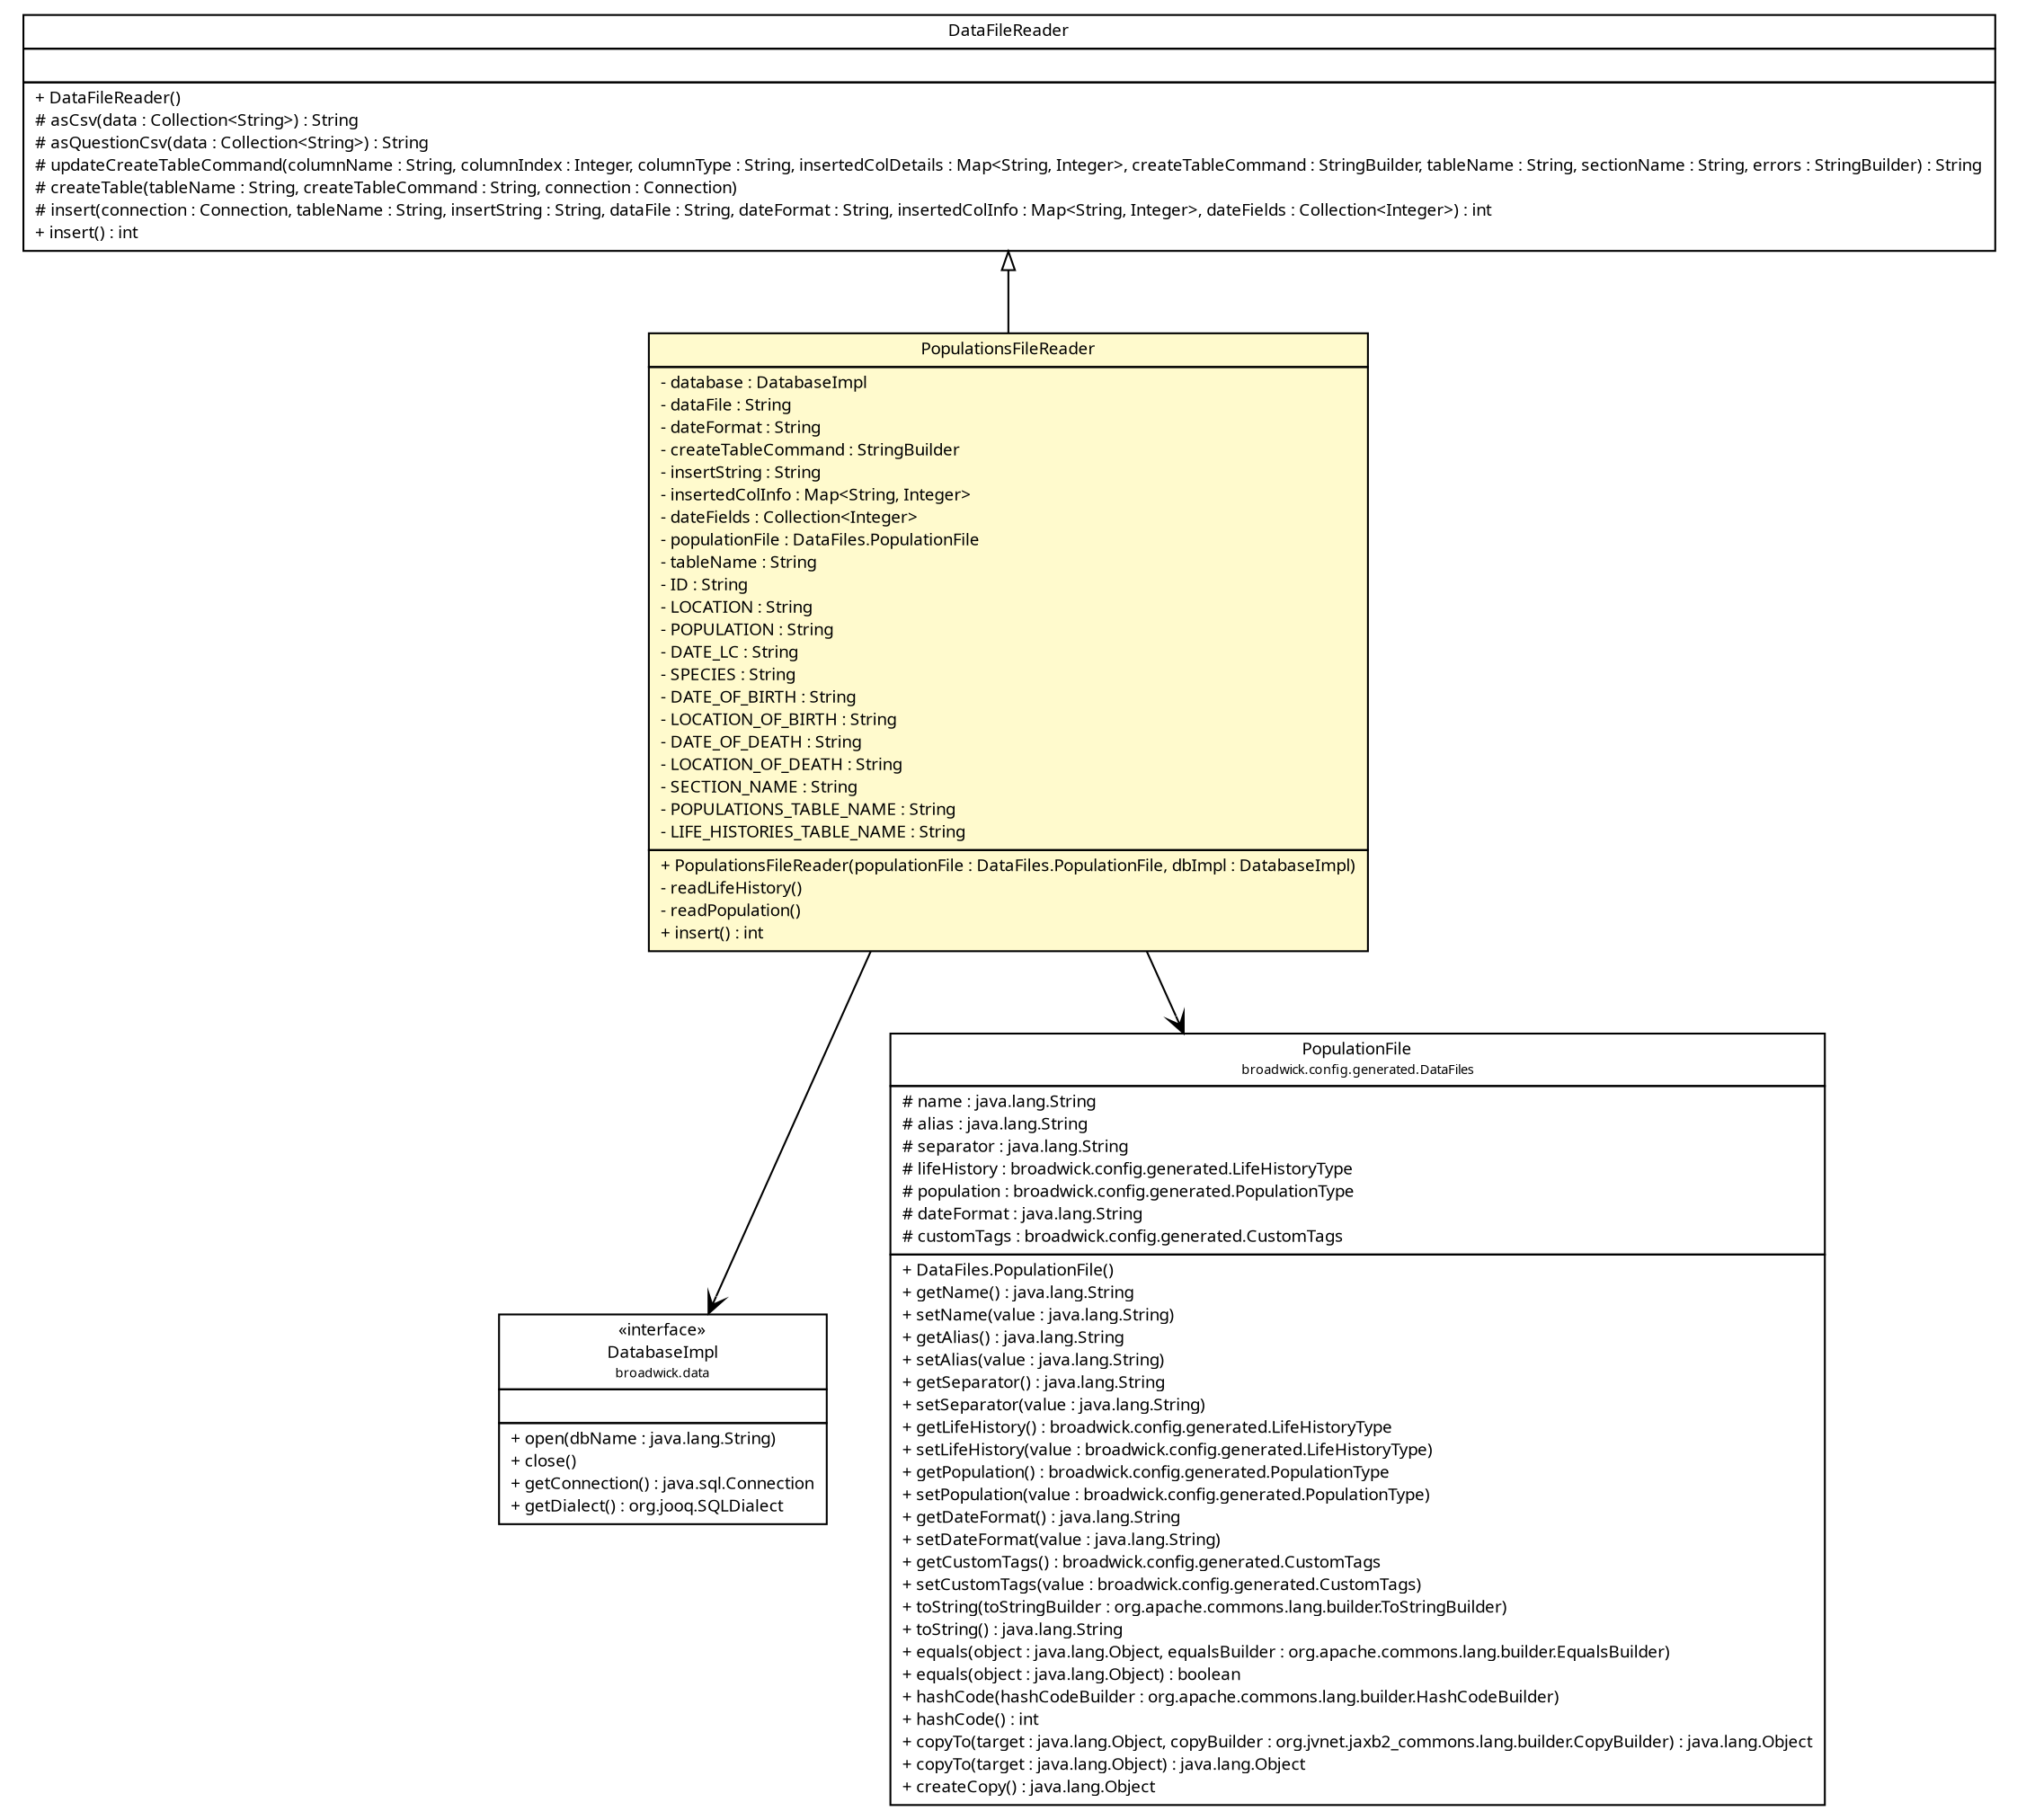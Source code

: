 #!/usr/local/bin/dot
#
# Class diagram 
# Generated by UMLGraph version R5_6 (http://www.umlgraph.org/)
#

digraph G {
	edge [fontname="Trebuchet MS",fontsize=10,labelfontname="Trebuchet MS",labelfontsize=10];
	node [fontname="Trebuchet MS",fontsize=10,shape=plaintext];
	nodesep=0.25;
	ranksep=0.5;
	// broadwick.data.DatabaseImpl
	c17642 [label=<<table title="broadwick.data.DatabaseImpl" border="0" cellborder="1" cellspacing="0" cellpadding="2" port="p" href="../DatabaseImpl.html">
		<tr><td><table border="0" cellspacing="0" cellpadding="1">
<tr><td align="center" balign="center"> &#171;interface&#187; </td></tr>
<tr><td align="center" balign="center"><font face="Trebuchet MS"> DatabaseImpl </font></td></tr>
<tr><td align="center" balign="center"><font face="Trebuchet MS" point-size="7.0"> broadwick.data </font></td></tr>
		</table></td></tr>
		<tr><td><table border="0" cellspacing="0" cellpadding="1">
<tr><td align="left" balign="left">  </td></tr>
		</table></td></tr>
		<tr><td><table border="0" cellspacing="0" cellpadding="1">
<tr><td align="left" balign="left"> + open(dbName : java.lang.String) </td></tr>
<tr><td align="left" balign="left"> + close() </td></tr>
<tr><td align="left" balign="left"> + getConnection() : java.sql.Connection </td></tr>
<tr><td align="left" balign="left"> + getDialect() : org.jooq.SQLDialect </td></tr>
		</table></td></tr>
		</table>>, URL="../DatabaseImpl.html", fontname="Trebuchet MS", fontcolor="black", fontsize=9.0];
	// broadwick.data.readers.PopulationsFileReader
	c17645 [label=<<table title="broadwick.data.readers.PopulationsFileReader" border="0" cellborder="1" cellspacing="0" cellpadding="2" port="p" bgcolor="lemonChiffon" href="./PopulationsFileReader.html">
		<tr><td><table border="0" cellspacing="0" cellpadding="1">
<tr><td align="center" balign="center"><font face="Trebuchet MS"> PopulationsFileReader </font></td></tr>
		</table></td></tr>
		<tr><td><table border="0" cellspacing="0" cellpadding="1">
<tr><td align="left" balign="left"> - database : DatabaseImpl </td></tr>
<tr><td align="left" balign="left"> - dataFile : String </td></tr>
<tr><td align="left" balign="left"> - dateFormat : String </td></tr>
<tr><td align="left" balign="left"> - createTableCommand : StringBuilder </td></tr>
<tr><td align="left" balign="left"> - insertString : String </td></tr>
<tr><td align="left" balign="left"> - insertedColInfo : Map&lt;String, Integer&gt; </td></tr>
<tr><td align="left" balign="left"> - dateFields : Collection&lt;Integer&gt; </td></tr>
<tr><td align="left" balign="left"> - populationFile : DataFiles.PopulationFile </td></tr>
<tr><td align="left" balign="left"> - tableName : String </td></tr>
<tr><td align="left" balign="left"> - ID : String </td></tr>
<tr><td align="left" balign="left"> - LOCATION : String </td></tr>
<tr><td align="left" balign="left"> - POPULATION : String </td></tr>
<tr><td align="left" balign="left"> - DATE_LC : String </td></tr>
<tr><td align="left" balign="left"> - SPECIES : String </td></tr>
<tr><td align="left" balign="left"> - DATE_OF_BIRTH : String </td></tr>
<tr><td align="left" balign="left"> - LOCATION_OF_BIRTH : String </td></tr>
<tr><td align="left" balign="left"> - DATE_OF_DEATH : String </td></tr>
<tr><td align="left" balign="left"> - LOCATION_OF_DEATH : String </td></tr>
<tr><td align="left" balign="left"> - SECTION_NAME : String </td></tr>
<tr><td align="left" balign="left"> - POPULATIONS_TABLE_NAME : String </td></tr>
<tr><td align="left" balign="left"> - LIFE_HISTORIES_TABLE_NAME : String </td></tr>
		</table></td></tr>
		<tr><td><table border="0" cellspacing="0" cellpadding="1">
<tr><td align="left" balign="left"> + PopulationsFileReader(populationFile : DataFiles.PopulationFile, dbImpl : DatabaseImpl) </td></tr>
<tr><td align="left" balign="left"> - readLifeHistory() </td></tr>
<tr><td align="left" balign="left"> - readPopulation() </td></tr>
<tr><td align="left" balign="left"> + insert() : int </td></tr>
		</table></td></tr>
		</table>>, URL="./PopulationsFileReader.html", fontname="Trebuchet MS", fontcolor="black", fontsize=9.0];
	// broadwick.data.readers.DataFileReader
	c17649 [label=<<table title="broadwick.data.readers.DataFileReader" border="0" cellborder="1" cellspacing="0" cellpadding="2" port="p" href="./DataFileReader.html">
		<tr><td><table border="0" cellspacing="0" cellpadding="1">
<tr><td align="center" balign="center"><font face="Trebuchet MS"> DataFileReader </font></td></tr>
		</table></td></tr>
		<tr><td><table border="0" cellspacing="0" cellpadding="1">
<tr><td align="left" balign="left">  </td></tr>
		</table></td></tr>
		<tr><td><table border="0" cellspacing="0" cellpadding="1">
<tr><td align="left" balign="left"> + DataFileReader() </td></tr>
<tr><td align="left" balign="left"> # asCsv(data : Collection&lt;String&gt;) : String </td></tr>
<tr><td align="left" balign="left"> # asQuestionCsv(data : Collection&lt;String&gt;) : String </td></tr>
<tr><td align="left" balign="left"> # updateCreateTableCommand(columnName : String, columnIndex : Integer, columnType : String, insertedColDetails : Map&lt;String, Integer&gt;, createTableCommand : StringBuilder, tableName : String, sectionName : String, errors : StringBuilder) : String </td></tr>
<tr><td align="left" balign="left"> # createTable(tableName : String, createTableCommand : String, connection : Connection) </td></tr>
<tr><td align="left" balign="left"> # insert(connection : Connection, tableName : String, insertString : String, dataFile : String, dateFormat : String, insertedColInfo : Map&lt;String, Integer&gt;, dateFields : Collection&lt;Integer&gt;) : int </td></tr>
<tr><td align="left" balign="left"><font face="Trebuchet MS" point-size="9.0"> + insert() : int </font></td></tr>
		</table></td></tr>
		</table>>, URL="./DataFileReader.html", fontname="Trebuchet MS", fontcolor="black", fontsize=9.0];
	// broadwick.config.generated.DataFiles.PopulationFile
	c17740 [label=<<table title="broadwick.config.generated.DataFiles.PopulationFile" border="0" cellborder="1" cellspacing="0" cellpadding="2" port="p" href="../../config/generated/DataFiles.PopulationFile.html">
		<tr><td><table border="0" cellspacing="0" cellpadding="1">
<tr><td align="center" balign="center"><font face="Trebuchet MS"> PopulationFile </font></td></tr>
<tr><td align="center" balign="center"><font face="Trebuchet MS" point-size="7.0"> broadwick.config.generated.DataFiles </font></td></tr>
		</table></td></tr>
		<tr><td><table border="0" cellspacing="0" cellpadding="1">
<tr><td align="left" balign="left"> # name : java.lang.String </td></tr>
<tr><td align="left" balign="left"> # alias : java.lang.String </td></tr>
<tr><td align="left" balign="left"> # separator : java.lang.String </td></tr>
<tr><td align="left" balign="left"> # lifeHistory : broadwick.config.generated.LifeHistoryType </td></tr>
<tr><td align="left" balign="left"> # population : broadwick.config.generated.PopulationType </td></tr>
<tr><td align="left" balign="left"> # dateFormat : java.lang.String </td></tr>
<tr><td align="left" balign="left"> # customTags : broadwick.config.generated.CustomTags </td></tr>
		</table></td></tr>
		<tr><td><table border="0" cellspacing="0" cellpadding="1">
<tr><td align="left" balign="left"> + DataFiles.PopulationFile() </td></tr>
<tr><td align="left" balign="left"> + getName() : java.lang.String </td></tr>
<tr><td align="left" balign="left"> + setName(value : java.lang.String) </td></tr>
<tr><td align="left" balign="left"> + getAlias() : java.lang.String </td></tr>
<tr><td align="left" balign="left"> + setAlias(value : java.lang.String) </td></tr>
<tr><td align="left" balign="left"> + getSeparator() : java.lang.String </td></tr>
<tr><td align="left" balign="left"> + setSeparator(value : java.lang.String) </td></tr>
<tr><td align="left" balign="left"> + getLifeHistory() : broadwick.config.generated.LifeHistoryType </td></tr>
<tr><td align="left" balign="left"> + setLifeHistory(value : broadwick.config.generated.LifeHistoryType) </td></tr>
<tr><td align="left" balign="left"> + getPopulation() : broadwick.config.generated.PopulationType </td></tr>
<tr><td align="left" balign="left"> + setPopulation(value : broadwick.config.generated.PopulationType) </td></tr>
<tr><td align="left" balign="left"> + getDateFormat() : java.lang.String </td></tr>
<tr><td align="left" balign="left"> + setDateFormat(value : java.lang.String) </td></tr>
<tr><td align="left" balign="left"> + getCustomTags() : broadwick.config.generated.CustomTags </td></tr>
<tr><td align="left" balign="left"> + setCustomTags(value : broadwick.config.generated.CustomTags) </td></tr>
<tr><td align="left" balign="left"> + toString(toStringBuilder : org.apache.commons.lang.builder.ToStringBuilder) </td></tr>
<tr><td align="left" balign="left"> + toString() : java.lang.String </td></tr>
<tr><td align="left" balign="left"> + equals(object : java.lang.Object, equalsBuilder : org.apache.commons.lang.builder.EqualsBuilder) </td></tr>
<tr><td align="left" balign="left"> + equals(object : java.lang.Object) : boolean </td></tr>
<tr><td align="left" balign="left"> + hashCode(hashCodeBuilder : org.apache.commons.lang.builder.HashCodeBuilder) </td></tr>
<tr><td align="left" balign="left"> + hashCode() : int </td></tr>
<tr><td align="left" balign="left"> + copyTo(target : java.lang.Object, copyBuilder : org.jvnet.jaxb2_commons.lang.builder.CopyBuilder) : java.lang.Object </td></tr>
<tr><td align="left" balign="left"> + copyTo(target : java.lang.Object) : java.lang.Object </td></tr>
<tr><td align="left" balign="left"> + createCopy() : java.lang.Object </td></tr>
		</table></td></tr>
		</table>>, URL="../../config/generated/DataFiles.PopulationFile.html", fontname="Trebuchet MS", fontcolor="black", fontsize=9.0];
	//broadwick.data.readers.PopulationsFileReader extends broadwick.data.readers.DataFileReader
	c17649:p -> c17645:p [dir=back,arrowtail=empty];
	// broadwick.data.readers.PopulationsFileReader NAVASSOC broadwick.data.DatabaseImpl
	c17645:p -> c17642:p [taillabel="", label="", headlabel="", fontname="Trebuchet MS", fontcolor="black", fontsize=10.0, color="black", arrowhead=open];
	// broadwick.data.readers.PopulationsFileReader NAVASSOC broadwick.config.generated.DataFiles.PopulationFile
	c17645:p -> c17740:p [taillabel="", label="", headlabel="", fontname="Trebuchet MS", fontcolor="black", fontsize=10.0, color="black", arrowhead=open];
}

